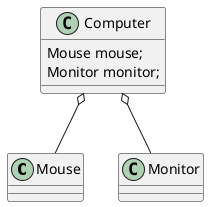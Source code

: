 @startuml

class Mouse
class Monitor

class Computer
Computer o-- Mouse
Computer o-- Monitor
class Computer{
    Mouse mouse;
    Monitor monitor;
}

@enduml